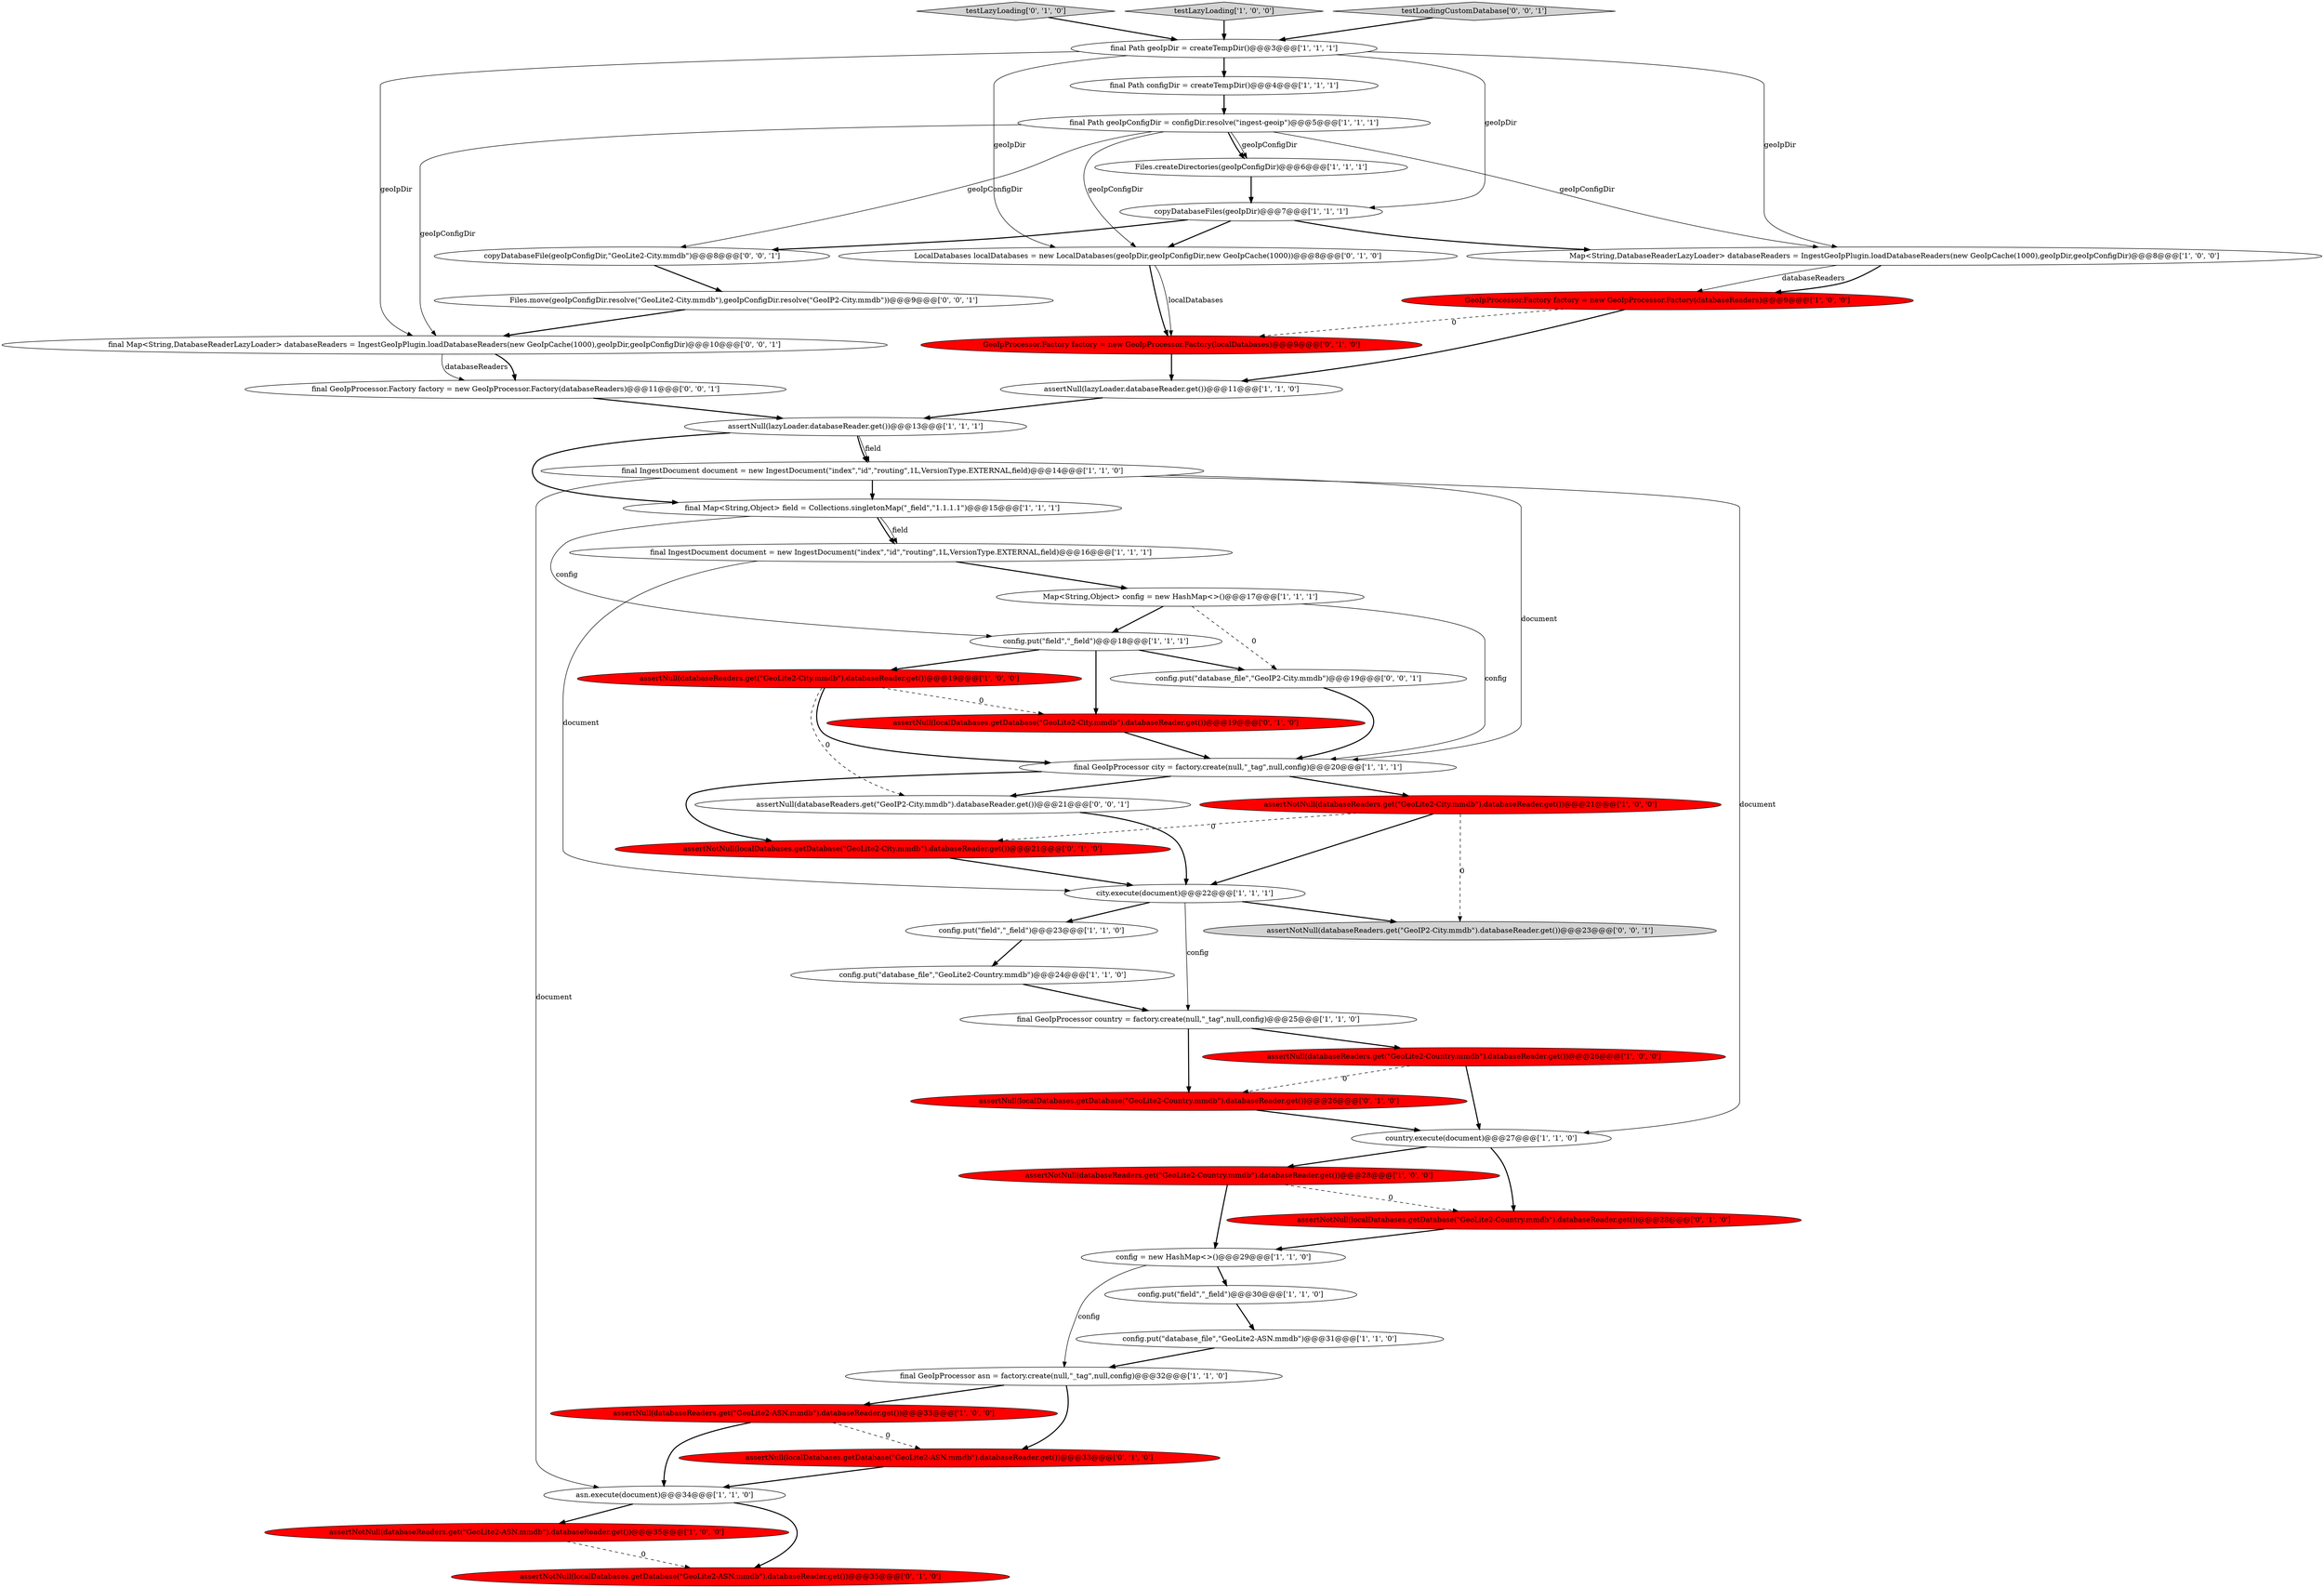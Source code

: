 digraph {
8 [style = filled, label = "final GeoIpProcessor country = factory.create(null,\"_tag\",null,config)@@@25@@@['1', '1', '0']", fillcolor = white, shape = ellipse image = "AAA0AAABBB1BBB"];
21 [style = filled, label = "final IngestDocument document = new IngestDocument(\"index\",\"id\",\"routing\",1L,VersionType.EXTERNAL,field)@@@14@@@['1', '1', '0']", fillcolor = white, shape = ellipse image = "AAA0AAABBB1BBB"];
36 [style = filled, label = "assertNotNull(localDatabases.getDatabase(\"GeoLite2-ASN.mmdb\").databaseReader.get())@@@35@@@['0', '1', '0']", fillcolor = red, shape = ellipse image = "AAA1AAABBB2BBB"];
37 [style = filled, label = "testLazyLoading['0', '1', '0']", fillcolor = lightgray, shape = diamond image = "AAA0AAABBB2BBB"];
20 [style = filled, label = "config = new HashMap<>()@@@29@@@['1', '1', '0']", fillcolor = white, shape = ellipse image = "AAA0AAABBB1BBB"];
6 [style = filled, label = "testLazyLoading['1', '0', '0']", fillcolor = lightgray, shape = diamond image = "AAA0AAABBB1BBB"];
22 [style = filled, label = "country.execute(document)@@@27@@@['1', '1', '0']", fillcolor = white, shape = ellipse image = "AAA0AAABBB1BBB"];
3 [style = filled, label = "assertNotNull(databaseReaders.get(\"GeoLite2-City.mmdb\").databaseReader.get())@@@21@@@['1', '0', '0']", fillcolor = red, shape = ellipse image = "AAA1AAABBB1BBB"];
0 [style = filled, label = "config.put(\"field\",\"_field\")@@@18@@@['1', '1', '1']", fillcolor = white, shape = ellipse image = "AAA0AAABBB1BBB"];
31 [style = filled, label = "final Path geoIpDir = createTempDir()@@@3@@@['1', '1', '1']", fillcolor = white, shape = ellipse image = "AAA0AAABBB1BBB"];
24 [style = filled, label = "copyDatabaseFiles(geoIpDir)@@@7@@@['1', '1', '1']", fillcolor = white, shape = ellipse image = "AAA0AAABBB1BBB"];
23 [style = filled, label = "config.put(\"database_file\",\"GeoLite2-ASN.mmdb\")@@@31@@@['1', '1', '0']", fillcolor = white, shape = ellipse image = "AAA0AAABBB1BBB"];
32 [style = filled, label = "assertNull(localDatabases.getDatabase(\"GeoLite2-Country.mmdb\").databaseReader.get())@@@26@@@['0', '1', '0']", fillcolor = red, shape = ellipse image = "AAA1AAABBB2BBB"];
9 [style = filled, label = "assertNull(databaseReaders.get(\"GeoLite2-City.mmdb\").databaseReader.get())@@@19@@@['1', '0', '0']", fillcolor = red, shape = ellipse image = "AAA1AAABBB1BBB"];
28 [style = filled, label = "Map<String,Object> config = new HashMap<>()@@@17@@@['1', '1', '1']", fillcolor = white, shape = ellipse image = "AAA0AAABBB1BBB"];
33 [style = filled, label = "assertNull(localDatabases.getDatabase(\"GeoLite2-ASN.mmdb\").databaseReader.get())@@@33@@@['0', '1', '0']", fillcolor = red, shape = ellipse image = "AAA1AAABBB2BBB"];
47 [style = filled, label = "assertNotNull(databaseReaders.get(\"GeoIP2-City.mmdb\").databaseReader.get())@@@23@@@['0', '0', '1']", fillcolor = lightgray, shape = ellipse image = "AAA0AAABBB3BBB"];
15 [style = filled, label = "assertNotNull(databaseReaders.get(\"GeoLite2-Country.mmdb\").databaseReader.get())@@@28@@@['1', '0', '0']", fillcolor = red, shape = ellipse image = "AAA1AAABBB1BBB"];
38 [style = filled, label = "GeoIpProcessor.Factory factory = new GeoIpProcessor.Factory(localDatabases)@@@9@@@['0', '1', '0']", fillcolor = red, shape = ellipse image = "AAA1AAABBB2BBB"];
18 [style = filled, label = "assertNotNull(databaseReaders.get(\"GeoLite2-ASN.mmdb\").databaseReader.get())@@@35@@@['1', '0', '0']", fillcolor = red, shape = ellipse image = "AAA1AAABBB1BBB"];
44 [style = filled, label = "copyDatabaseFile(geoIpConfigDir,\"GeoLite2-City.mmdb\")@@@8@@@['0', '0', '1']", fillcolor = white, shape = ellipse image = "AAA0AAABBB3BBB"];
42 [style = filled, label = "assertNull(databaseReaders.get(\"GeoIP2-City.mmdb\").databaseReader.get())@@@21@@@['0', '0', '1']", fillcolor = white, shape = ellipse image = "AAA0AAABBB3BBB"];
7 [style = filled, label = "assertNull(lazyLoader.databaseReader.get())@@@13@@@['1', '1', '1']", fillcolor = white, shape = ellipse image = "AAA0AAABBB1BBB"];
11 [style = filled, label = "Map<String,DatabaseReaderLazyLoader> databaseReaders = IngestGeoIpPlugin.loadDatabaseReaders(new GeoIpCache(1000),geoIpDir,geoIpConfigDir)@@@8@@@['1', '0', '0']", fillcolor = white, shape = ellipse image = "AAA0AAABBB1BBB"];
14 [style = filled, label = "final GeoIpProcessor asn = factory.create(null,\"_tag\",null,config)@@@32@@@['1', '1', '0']", fillcolor = white, shape = ellipse image = "AAA0AAABBB1BBB"];
4 [style = filled, label = "asn.execute(document)@@@34@@@['1', '1', '0']", fillcolor = white, shape = ellipse image = "AAA0AAABBB1BBB"];
13 [style = filled, label = "assertNull(databaseReaders.get(\"GeoLite2-Country.mmdb\").databaseReader.get())@@@26@@@['1', '0', '0']", fillcolor = red, shape = ellipse image = "AAA1AAABBB1BBB"];
43 [style = filled, label = "final Map<String,DatabaseReaderLazyLoader> databaseReaders = IngestGeoIpPlugin.loadDatabaseReaders(new GeoIpCache(1000),geoIpDir,geoIpConfigDir)@@@10@@@['0', '0', '1']", fillcolor = white, shape = ellipse image = "AAA0AAABBB3BBB"];
16 [style = filled, label = "final Path geoIpConfigDir = configDir.resolve(\"ingest-geoip\")@@@5@@@['1', '1', '1']", fillcolor = white, shape = ellipse image = "AAA0AAABBB1BBB"];
17 [style = filled, label = "final Path configDir = createTempDir()@@@4@@@['1', '1', '1']", fillcolor = white, shape = ellipse image = "AAA0AAABBB1BBB"];
30 [style = filled, label = "city.execute(document)@@@22@@@['1', '1', '1']", fillcolor = white, shape = ellipse image = "AAA0AAABBB1BBB"];
34 [style = filled, label = "assertNull(localDatabases.getDatabase(\"GeoLite2-City.mmdb\").databaseReader.get())@@@19@@@['0', '1', '0']", fillcolor = red, shape = ellipse image = "AAA1AAABBB2BBB"];
40 [style = filled, label = "LocalDatabases localDatabases = new LocalDatabases(geoIpDir,geoIpConfigDir,new GeoIpCache(1000))@@@8@@@['0', '1', '0']", fillcolor = white, shape = ellipse image = "AAA0AAABBB2BBB"];
10 [style = filled, label = "config.put(\"database_file\",\"GeoLite2-Country.mmdb\")@@@24@@@['1', '1', '0']", fillcolor = white, shape = ellipse image = "AAA0AAABBB1BBB"];
5 [style = filled, label = "config.put(\"field\",\"_field\")@@@30@@@['1', '1', '0']", fillcolor = white, shape = ellipse image = "AAA0AAABBB1BBB"];
1 [style = filled, label = "GeoIpProcessor.Factory factory = new GeoIpProcessor.Factory(databaseReaders)@@@9@@@['1', '0', '0']", fillcolor = red, shape = ellipse image = "AAA1AAABBB1BBB"];
26 [style = filled, label = "final Map<String,Object> field = Collections.singletonMap(\"_field\",\"1.1.1.1\")@@@15@@@['1', '1', '1']", fillcolor = white, shape = ellipse image = "AAA0AAABBB1BBB"];
27 [style = filled, label = "Files.createDirectories(geoIpConfigDir)@@@6@@@['1', '1', '1']", fillcolor = white, shape = ellipse image = "AAA0AAABBB1BBB"];
39 [style = filled, label = "assertNotNull(localDatabases.getDatabase(\"GeoLite2-Country.mmdb\").databaseReader.get())@@@28@@@['0', '1', '0']", fillcolor = red, shape = ellipse image = "AAA1AAABBB2BBB"];
19 [style = filled, label = "final IngestDocument document = new IngestDocument(\"index\",\"id\",\"routing\",1L,VersionType.EXTERNAL,field)@@@16@@@['1', '1', '1']", fillcolor = white, shape = ellipse image = "AAA0AAABBB1BBB"];
29 [style = filled, label = "config.put(\"field\",\"_field\")@@@23@@@['1', '1', '0']", fillcolor = white, shape = ellipse image = "AAA0AAABBB1BBB"];
41 [style = filled, label = "final GeoIpProcessor.Factory factory = new GeoIpProcessor.Factory(databaseReaders)@@@11@@@['0', '0', '1']", fillcolor = white, shape = ellipse image = "AAA0AAABBB3BBB"];
46 [style = filled, label = "Files.move(geoIpConfigDir.resolve(\"GeoLite2-City.mmdb\"),geoIpConfigDir.resolve(\"GeoIP2-City.mmdb\"))@@@9@@@['0', '0', '1']", fillcolor = white, shape = ellipse image = "AAA0AAABBB3BBB"];
48 [style = filled, label = "config.put(\"database_file\",\"GeoIP2-City.mmdb\")@@@19@@@['0', '0', '1']", fillcolor = white, shape = ellipse image = "AAA0AAABBB3BBB"];
25 [style = filled, label = "assertNull(databaseReaders.get(\"GeoLite2-ASN.mmdb\").databaseReader.get())@@@33@@@['1', '0', '0']", fillcolor = red, shape = ellipse image = "AAA1AAABBB1BBB"];
35 [style = filled, label = "assertNotNull(localDatabases.getDatabase(\"GeoLite2-City.mmdb\").databaseReader.get())@@@21@@@['0', '1', '0']", fillcolor = red, shape = ellipse image = "AAA1AAABBB2BBB"];
2 [style = filled, label = "final GeoIpProcessor city = factory.create(null,\"_tag\",null,config)@@@20@@@['1', '1', '1']", fillcolor = white, shape = ellipse image = "AAA0AAABBB1BBB"];
45 [style = filled, label = "testLoadingCustomDatabase['0', '0', '1']", fillcolor = lightgray, shape = diamond image = "AAA0AAABBB3BBB"];
12 [style = filled, label = "assertNull(lazyLoader.databaseReader.get())@@@11@@@['1', '1', '0']", fillcolor = white, shape = ellipse image = "AAA0AAABBB1BBB"];
2->35 [style = bold, label=""];
32->22 [style = bold, label=""];
14->25 [style = bold, label=""];
22->15 [style = bold, label=""];
31->43 [style = solid, label="geoIpDir"];
19->30 [style = solid, label="document"];
38->12 [style = bold, label=""];
45->31 [style = bold, label=""];
40->38 [style = bold, label=""];
30->29 [style = bold, label=""];
12->7 [style = bold, label=""];
7->26 [style = bold, label=""];
43->41 [style = solid, label="databaseReaders"];
28->0 [style = bold, label=""];
44->46 [style = bold, label=""];
28->2 [style = solid, label="config"];
21->26 [style = bold, label=""];
11->1 [style = solid, label="databaseReaders"];
10->8 [style = bold, label=""];
34->2 [style = bold, label=""];
16->44 [style = solid, label="geoIpConfigDir"];
37->31 [style = bold, label=""];
24->11 [style = bold, label=""];
15->20 [style = bold, label=""];
1->12 [style = bold, label=""];
1->38 [style = dashed, label="0"];
4->36 [style = bold, label=""];
13->22 [style = bold, label=""];
19->28 [style = bold, label=""];
3->30 [style = bold, label=""];
17->16 [style = bold, label=""];
30->8 [style = solid, label="config"];
48->2 [style = bold, label=""];
5->23 [style = bold, label=""];
21->4 [style = solid, label="document"];
9->2 [style = bold, label=""];
24->44 [style = bold, label=""];
4->18 [style = bold, label=""];
24->40 [style = bold, label=""];
9->34 [style = dashed, label="0"];
13->32 [style = dashed, label="0"];
31->24 [style = solid, label="geoIpDir"];
23->14 [style = bold, label=""];
21->2 [style = solid, label="document"];
0->34 [style = bold, label=""];
7->21 [style = solid, label="field"];
0->48 [style = bold, label=""];
30->47 [style = bold, label=""];
39->20 [style = bold, label=""];
46->43 [style = bold, label=""];
3->35 [style = dashed, label="0"];
16->27 [style = bold, label=""];
9->42 [style = dashed, label="0"];
2->3 [style = bold, label=""];
33->4 [style = bold, label=""];
21->22 [style = solid, label="document"];
26->19 [style = bold, label=""];
16->11 [style = solid, label="geoIpConfigDir"];
18->36 [style = dashed, label="0"];
16->43 [style = solid, label="geoIpConfigDir"];
22->39 [style = bold, label=""];
29->10 [style = bold, label=""];
43->41 [style = bold, label=""];
27->24 [style = bold, label=""];
15->39 [style = dashed, label="0"];
31->17 [style = bold, label=""];
35->30 [style = bold, label=""];
8->13 [style = bold, label=""];
40->38 [style = solid, label="localDatabases"];
0->9 [style = bold, label=""];
41->7 [style = bold, label=""];
8->32 [style = bold, label=""];
11->1 [style = bold, label=""];
25->4 [style = bold, label=""];
31->11 [style = solid, label="geoIpDir"];
26->19 [style = solid, label="field"];
16->40 [style = solid, label="geoIpConfigDir"];
14->33 [style = bold, label=""];
20->5 [style = bold, label=""];
6->31 [style = bold, label=""];
28->48 [style = dashed, label="0"];
42->30 [style = bold, label=""];
26->0 [style = solid, label="config"];
16->27 [style = solid, label="geoIpConfigDir"];
7->21 [style = bold, label=""];
31->40 [style = solid, label="geoIpDir"];
25->33 [style = dashed, label="0"];
2->42 [style = bold, label=""];
20->14 [style = solid, label="config"];
3->47 [style = dashed, label="0"];
}
